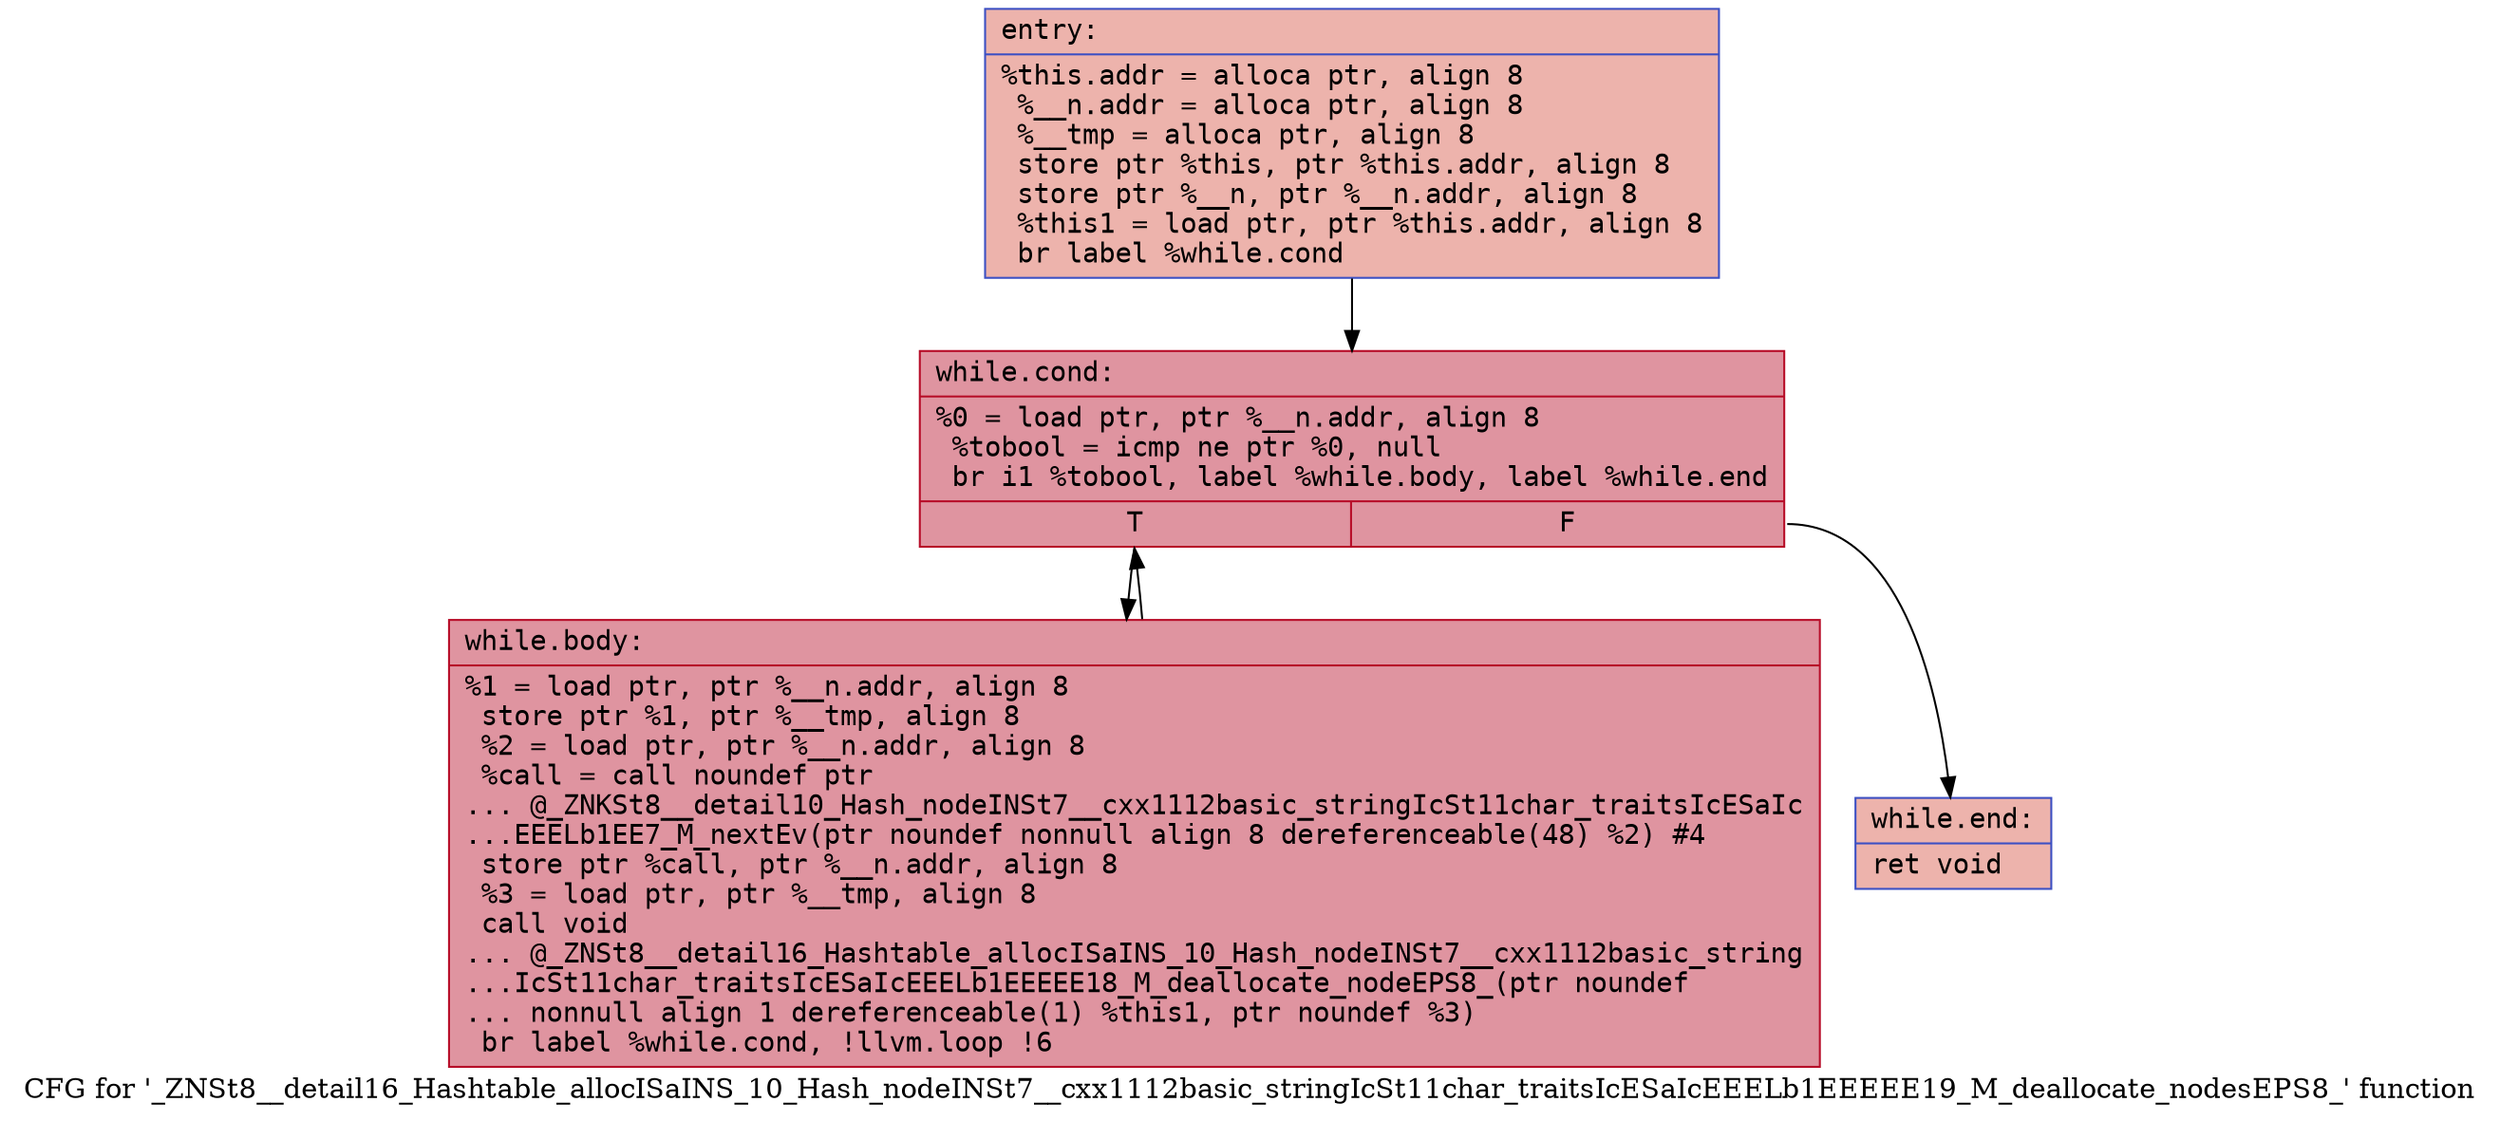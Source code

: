 digraph "CFG for '_ZNSt8__detail16_Hashtable_allocISaINS_10_Hash_nodeINSt7__cxx1112basic_stringIcSt11char_traitsIcESaIcEEELb1EEEEE19_M_deallocate_nodesEPS8_' function" {
	label="CFG for '_ZNSt8__detail16_Hashtable_allocISaINS_10_Hash_nodeINSt7__cxx1112basic_stringIcSt11char_traitsIcESaIcEEELb1EEEEE19_M_deallocate_nodesEPS8_' function";

	Node0x55c7e0977060 [shape=record,color="#3d50c3ff", style=filled, fillcolor="#d6524470" fontname="Courier",label="{entry:\l|  %this.addr = alloca ptr, align 8\l  %__n.addr = alloca ptr, align 8\l  %__tmp = alloca ptr, align 8\l  store ptr %this, ptr %this.addr, align 8\l  store ptr %__n, ptr %__n.addr, align 8\l  %this1 = load ptr, ptr %this.addr, align 8\l  br label %while.cond\l}"];
	Node0x55c7e0977060 -> Node0x55c7e0977230[tooltip="entry -> while.cond\nProbability 100.00%" ];
	Node0x55c7e0977230 [shape=record,color="#b70d28ff", style=filled, fillcolor="#b70d2870" fontname="Courier",label="{while.cond:\l|  %0 = load ptr, ptr %__n.addr, align 8\l  %tobool = icmp ne ptr %0, null\l  br i1 %tobool, label %while.body, label %while.end\l|{<s0>T|<s1>F}}"];
	Node0x55c7e0977230:s0 -> Node0x55c7e09773e0[tooltip="while.cond -> while.body\nProbability 96.88%" ];
	Node0x55c7e0977230:s1 -> Node0x55c7e0977460[tooltip="while.cond -> while.end\nProbability 3.12%" ];
	Node0x55c7e09773e0 [shape=record,color="#b70d28ff", style=filled, fillcolor="#b70d2870" fontname="Courier",label="{while.body:\l|  %1 = load ptr, ptr %__n.addr, align 8\l  store ptr %1, ptr %__tmp, align 8\l  %2 = load ptr, ptr %__n.addr, align 8\l  %call = call noundef ptr\l... @_ZNKSt8__detail10_Hash_nodeINSt7__cxx1112basic_stringIcSt11char_traitsIcESaIc\l...EEELb1EE7_M_nextEv(ptr noundef nonnull align 8 dereferenceable(48) %2) #4\l  store ptr %call, ptr %__n.addr, align 8\l  %3 = load ptr, ptr %__tmp, align 8\l  call void\l... @_ZNSt8__detail16_Hashtable_allocISaINS_10_Hash_nodeINSt7__cxx1112basic_string\l...IcSt11char_traitsIcESaIcEEELb1EEEEE18_M_deallocate_nodeEPS8_(ptr noundef\l... nonnull align 1 dereferenceable(1) %this1, ptr noundef %3)\l  br label %while.cond, !llvm.loop !6\l}"];
	Node0x55c7e09773e0 -> Node0x55c7e0977230[tooltip="while.body -> while.cond\nProbability 100.00%" ];
	Node0x55c7e0977460 [shape=record,color="#3d50c3ff", style=filled, fillcolor="#d6524470" fontname="Courier",label="{while.end:\l|  ret void\l}"];
}
